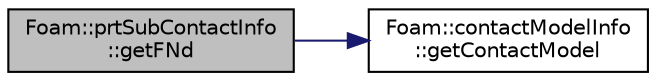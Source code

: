 digraph "Foam::prtSubContactInfo::getFNd"
{
 // LATEX_PDF_SIZE
  edge [fontname="Helvetica",fontsize="10",labelfontname="Helvetica",labelfontsize="10"];
  node [fontname="Helvetica",fontsize="10",shape=record];
  rankdir="LR";
  Node1 [label="Foam::prtSubContactInfo\l::getFNd",height=0.2,width=0.4,color="black", fillcolor="grey75", style="filled", fontcolor="black",tooltip=" "];
  Node1 -> Node2 [color="midnightblue",fontsize="10",style="solid",fontname="Helvetica"];
  Node2 [label="Foam::contactModelInfo\l::getContactModel",height=0.2,width=0.4,color="black", fillcolor="white", style="filled",URL="$classFoam_1_1contactModelInfo.html#a8fbc27febc474d47e6c4d4e24519cb75",tooltip=" "];
}
